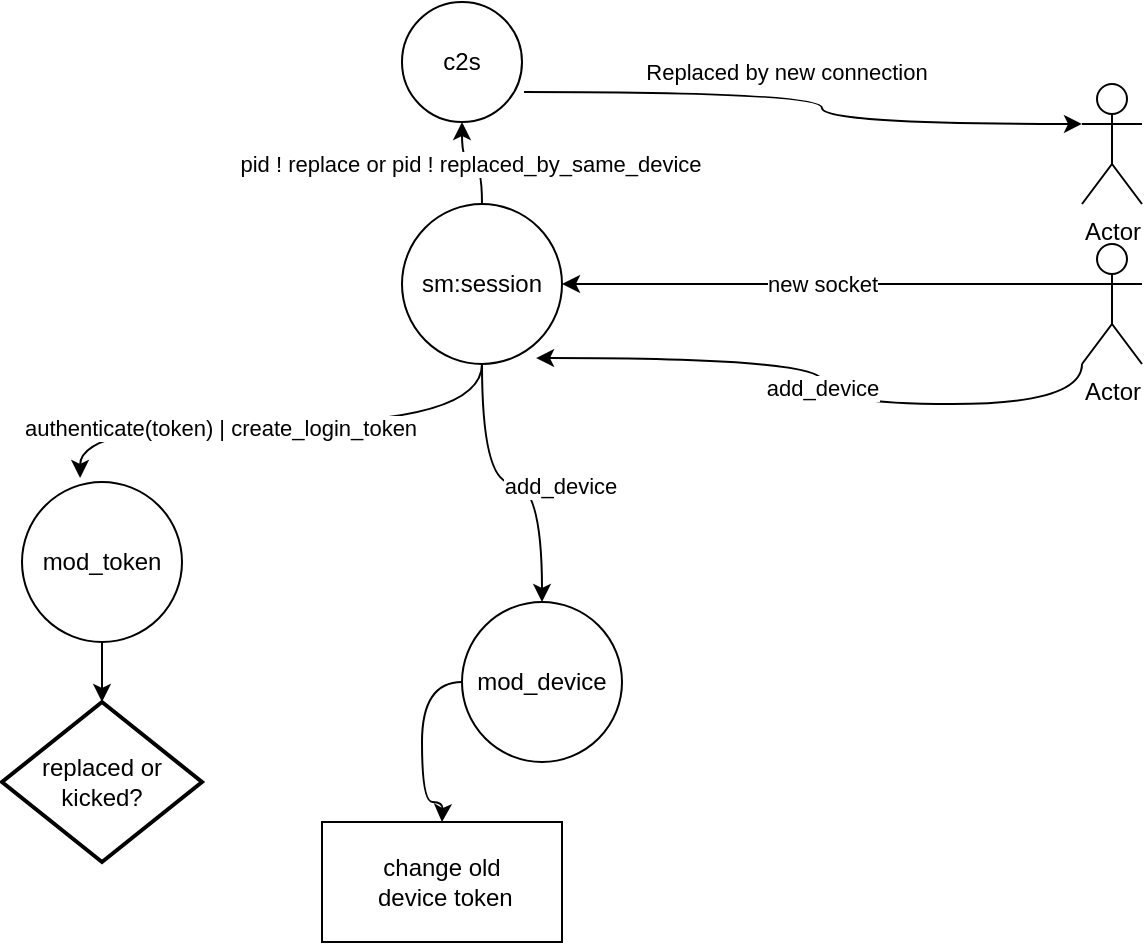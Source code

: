 <mxfile version="21.4.0" type="device">
  <diagram id="3tIpHjHyDwuUVYbNFVx4" name="xmpp登陆">
    <mxGraphModel dx="954" dy="589" grid="1" gridSize="10" guides="1" tooltips="1" connect="1" arrows="1" fold="1" page="1" pageScale="1" pageWidth="827" pageHeight="1169" math="0" shadow="0">
      <root>
        <mxCell id="0" />
        <mxCell id="1" parent="0" />
        <mxCell id="EjlnqJ6rrTxMv9zY4OA3-13" style="edgeStyle=orthogonalEdgeStyle;curved=1;rounded=0;orthogonalLoop=1;jettySize=auto;html=1;entryX=0;entryY=0.333;entryDx=0;entryDy=0;entryPerimeter=0;elbow=vertical;exitX=1.017;exitY=0.233;exitDx=0;exitDy=0;exitPerimeter=0;" parent="1" target="EjlnqJ6rrTxMv9zY4OA3-12" edge="1">
          <mxGeometry relative="1" as="geometry">
            <mxPoint x="291.02" y="54.98" as="sourcePoint" />
            <Array as="points">
              <mxPoint x="440" y="55" />
              <mxPoint x="440" y="71" />
            </Array>
          </mxGeometry>
        </mxCell>
        <mxCell id="EjlnqJ6rrTxMv9zY4OA3-14" value="Replaced by new connection" style="edgeLabel;html=1;align=center;verticalAlign=middle;resizable=0;points=[];" parent="EjlnqJ6rrTxMv9zY4OA3-13" vertex="1" connectable="0">
          <mxGeometry x="-0.112" y="10" relative="1" as="geometry">
            <mxPoint as="offset" />
          </mxGeometry>
        </mxCell>
        <mxCell id="EjlnqJ6rrTxMv9zY4OA3-16" style="edgeStyle=orthogonalEdgeStyle;curved=1;rounded=0;orthogonalLoop=1;jettySize=auto;html=1;exitX=0.5;exitY=0;exitDx=0;exitDy=0;elbow=vertical;" parent="1" source="EjlnqJ6rrTxMv9zY4OA3-2" target="EjlnqJ6rrTxMv9zY4OA3-15" edge="1">
          <mxGeometry relative="1" as="geometry" />
        </mxCell>
        <mxCell id="EjlnqJ6rrTxMv9zY4OA3-17" value="pid ! replace or pid !&amp;nbsp;replaced_by_same_device" style="edgeLabel;html=1;align=center;verticalAlign=middle;resizable=0;points=[];" parent="EjlnqJ6rrTxMv9zY4OA3-16" vertex="1" connectable="0">
          <mxGeometry x="0.039" relative="1" as="geometry">
            <mxPoint as="offset" />
          </mxGeometry>
        </mxCell>
        <mxCell id="EjlnqJ6rrTxMv9zY4OA3-19" style="edgeStyle=orthogonalEdgeStyle;curved=1;rounded=0;orthogonalLoop=1;jettySize=auto;html=1;exitX=0.5;exitY=1;exitDx=0;exitDy=0;entryX=0.363;entryY=-0.025;entryDx=0;entryDy=0;entryPerimeter=0;elbow=vertical;" parent="1" source="EjlnqJ6rrTxMv9zY4OA3-2" target="EjlnqJ6rrTxMv9zY4OA3-3" edge="1">
          <mxGeometry relative="1" as="geometry" />
        </mxCell>
        <mxCell id="EjlnqJ6rrTxMv9zY4OA3-20" value="authenticate(token) |&amp;nbsp;create_login_token" style="edgeLabel;html=1;align=center;verticalAlign=middle;resizable=0;points=[];" parent="EjlnqJ6rrTxMv9zY4OA3-19" vertex="1" connectable="0">
          <mxGeometry x="0.243" y="2" relative="1" as="geometry">
            <mxPoint as="offset" />
          </mxGeometry>
        </mxCell>
        <mxCell id="EjlnqJ6rrTxMv9zY4OA3-26" style="edgeStyle=orthogonalEdgeStyle;curved=1;rounded=0;orthogonalLoop=1;jettySize=auto;html=1;elbow=vertical;exitX=0.5;exitY=1;exitDx=0;exitDy=0;" parent="1" source="EjlnqJ6rrTxMv9zY4OA3-2" target="EjlnqJ6rrTxMv9zY4OA3-4" edge="1">
          <mxGeometry relative="1" as="geometry" />
        </mxCell>
        <mxCell id="EjlnqJ6rrTxMv9zY4OA3-27" value="add_device" style="edgeLabel;html=1;align=center;verticalAlign=middle;resizable=0;points=[];" parent="EjlnqJ6rrTxMv9zY4OA3-26" vertex="1" connectable="0">
          <mxGeometry x="0.218" y="8" relative="1" as="geometry">
            <mxPoint x="1" as="offset" />
          </mxGeometry>
        </mxCell>
        <mxCell id="EjlnqJ6rrTxMv9zY4OA3-2" value="sm:session" style="ellipse;whiteSpace=wrap;html=1;aspect=fixed;" parent="1" vertex="1">
          <mxGeometry x="230" y="111" width="80" height="80" as="geometry" />
        </mxCell>
        <mxCell id="EjlnqJ6rrTxMv9zY4OA3-29" style="edgeStyle=orthogonalEdgeStyle;curved=1;rounded=0;orthogonalLoop=1;jettySize=auto;html=1;exitX=0.5;exitY=1;exitDx=0;exitDy=0;entryX=0.5;entryY=0;entryDx=0;entryDy=0;entryPerimeter=0;elbow=vertical;" parent="1" source="EjlnqJ6rrTxMv9zY4OA3-3" target="EjlnqJ6rrTxMv9zY4OA3-28" edge="1">
          <mxGeometry relative="1" as="geometry" />
        </mxCell>
        <mxCell id="EjlnqJ6rrTxMv9zY4OA3-3" value="mod_token" style="ellipse;whiteSpace=wrap;html=1;aspect=fixed;" parent="1" vertex="1">
          <mxGeometry x="40" y="250" width="80" height="80" as="geometry" />
        </mxCell>
        <mxCell id="EjlnqJ6rrTxMv9zY4OA3-32" style="edgeStyle=orthogonalEdgeStyle;curved=1;rounded=0;orthogonalLoop=1;jettySize=auto;html=1;entryX=0.5;entryY=0;entryDx=0;entryDy=0;entryPerimeter=0;elbow=vertical;" parent="1" source="EjlnqJ6rrTxMv9zY4OA3-4" edge="1">
          <mxGeometry relative="1" as="geometry">
            <mxPoint x="250" y="420" as="targetPoint" />
          </mxGeometry>
        </mxCell>
        <mxCell id="EjlnqJ6rrTxMv9zY4OA3-4" value="mod_device" style="ellipse;whiteSpace=wrap;html=1;aspect=fixed;" parent="1" vertex="1">
          <mxGeometry x="260" y="310" width="80" height="80" as="geometry" />
        </mxCell>
        <mxCell id="EjlnqJ6rrTxMv9zY4OA3-10" value="new socket" style="edgeStyle=orthogonalEdgeStyle;curved=1;rounded=0;orthogonalLoop=1;jettySize=auto;html=1;exitX=0;exitY=0.333;exitDx=0;exitDy=0;exitPerimeter=0;entryX=1;entryY=0.5;entryDx=0;entryDy=0;elbow=vertical;" parent="1" source="EjlnqJ6rrTxMv9zY4OA3-9" target="EjlnqJ6rrTxMv9zY4OA3-2" edge="1">
          <mxGeometry relative="1" as="geometry" />
        </mxCell>
        <mxCell id="EjlnqJ6rrTxMv9zY4OA3-23" value="add_device" style="edgeStyle=orthogonalEdgeStyle;curved=1;rounded=0;orthogonalLoop=1;jettySize=auto;html=1;exitX=0;exitY=1;exitDx=0;exitDy=0;exitPerimeter=0;entryX=0.838;entryY=0.963;entryDx=0;entryDy=0;entryPerimeter=0;elbow=vertical;" parent="1" source="EjlnqJ6rrTxMv9zY4OA3-9" target="EjlnqJ6rrTxMv9zY4OA3-2" edge="1">
          <mxGeometry relative="1" as="geometry" />
        </mxCell>
        <mxCell id="EjlnqJ6rrTxMv9zY4OA3-9" value="Actor" style="shape=umlActor;verticalLabelPosition=bottom;verticalAlign=top;html=1;outlineConnect=0;" parent="1" vertex="1">
          <mxGeometry x="570" y="131" width="30" height="60" as="geometry" />
        </mxCell>
        <mxCell id="EjlnqJ6rrTxMv9zY4OA3-12" value="Actor" style="shape=umlActor;verticalLabelPosition=bottom;verticalAlign=top;html=1;outlineConnect=0;" parent="1" vertex="1">
          <mxGeometry x="570" y="51" width="30" height="60" as="geometry" />
        </mxCell>
        <mxCell id="EjlnqJ6rrTxMv9zY4OA3-15" value="c2s" style="ellipse;whiteSpace=wrap;html=1;aspect=fixed;" parent="1" vertex="1">
          <mxGeometry x="230" y="10" width="60" height="60" as="geometry" />
        </mxCell>
        <mxCell id="EjlnqJ6rrTxMv9zY4OA3-28" value="replaced or kicked?" style="strokeWidth=2;html=1;shape=mxgraph.flowchart.decision;whiteSpace=wrap;" parent="1" vertex="1">
          <mxGeometry x="30" y="360" width="100" height="80" as="geometry" />
        </mxCell>
        <mxCell id="EjlnqJ6rrTxMv9zY4OA3-33" value="change old&lt;br&gt;&amp;nbsp;device token" style="rounded=0;whiteSpace=wrap;html=1;" parent="1" vertex="1">
          <mxGeometry x="190" y="420" width="120" height="60" as="geometry" />
        </mxCell>
      </root>
    </mxGraphModel>
  </diagram>
</mxfile>
